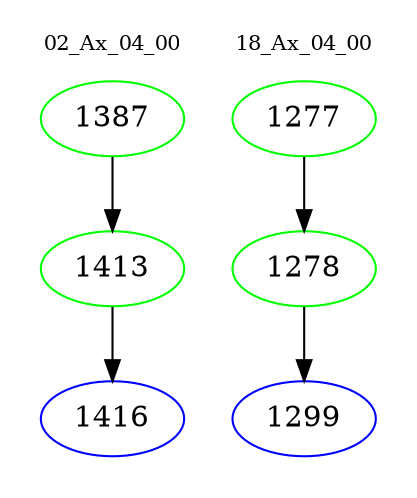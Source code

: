 digraph{
subgraph cluster_0 {
color = white
label = "02_Ax_04_00";
fontsize=10;
T0_1387 [label="1387", color="green"]
T0_1387 -> T0_1413 [color="black"]
T0_1413 [label="1413", color="green"]
T0_1413 -> T0_1416 [color="black"]
T0_1416 [label="1416", color="blue"]
}
subgraph cluster_1 {
color = white
label = "18_Ax_04_00";
fontsize=10;
T1_1277 [label="1277", color="green"]
T1_1277 -> T1_1278 [color="black"]
T1_1278 [label="1278", color="green"]
T1_1278 -> T1_1299 [color="black"]
T1_1299 [label="1299", color="blue"]
}
}
